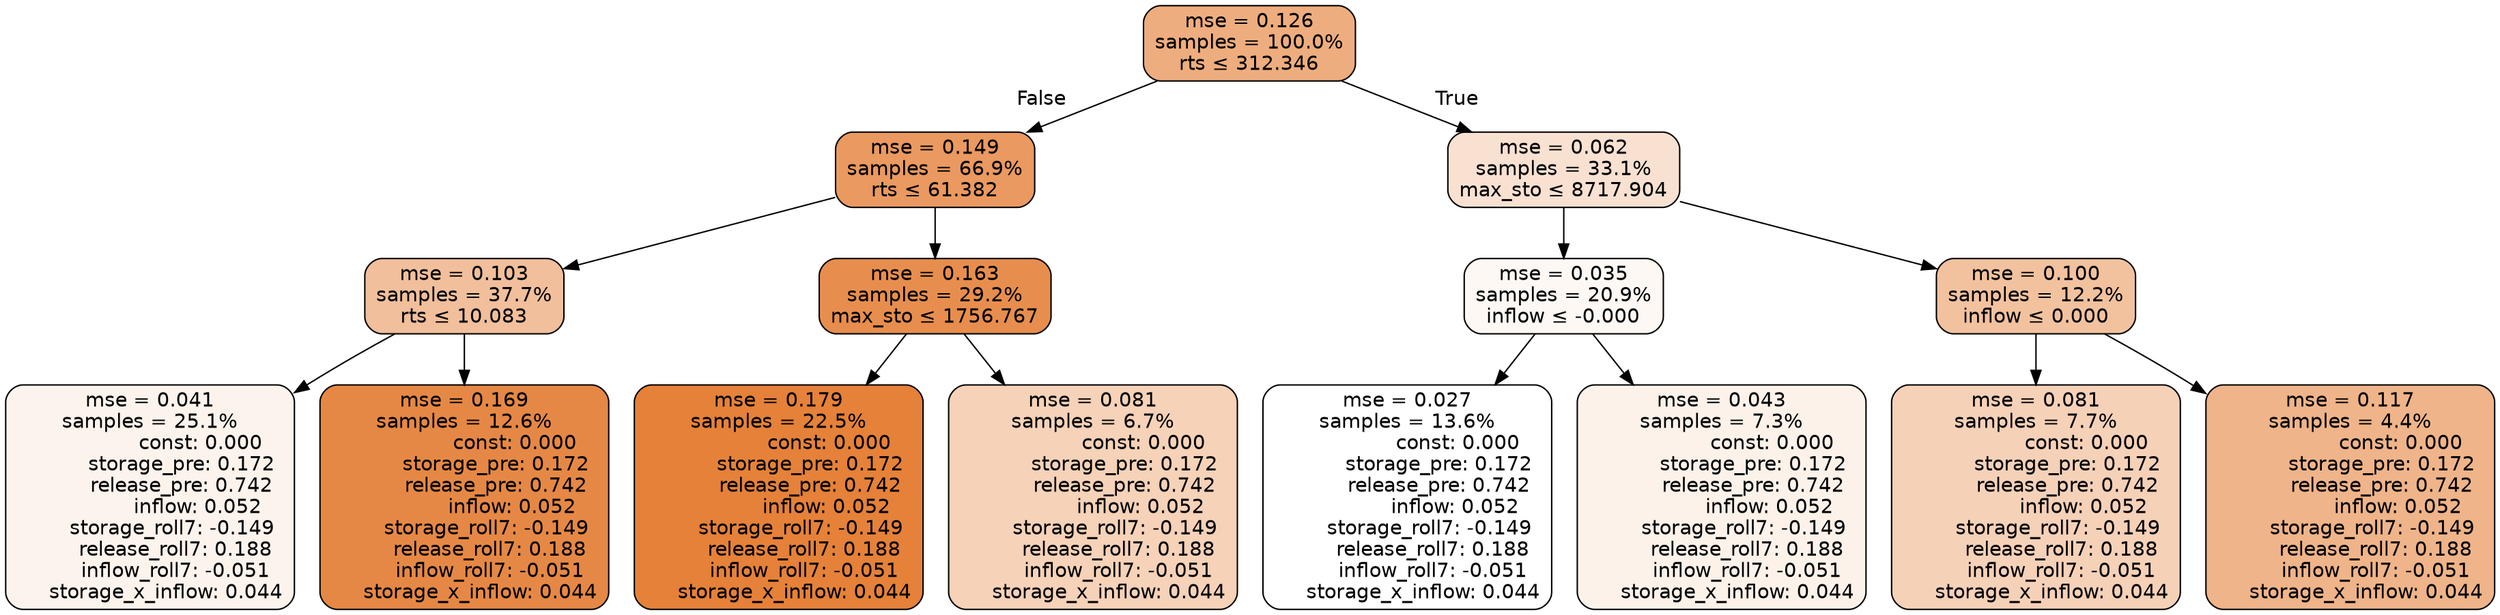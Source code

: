 digraph tree {
node [shape=rectangle, style="filled, rounded", color="black", fontname=helvetica] ;
edge [fontname=helvetica] ;
	"0" [label="mse = 0.126
samples = 100.0%
rts &le; 312.346", fillcolor="#eead7e"]
	"1" [label="mse = 0.149
samples = 66.9%
rts &le; 61.382", fillcolor="#ea9960"]
	"2" [label="mse = 0.103
samples = 37.7%
rts &le; 10.083", fillcolor="#f1bf9b"]
	"3" [label="mse = 0.041
samples = 25.1%
                const: 0.000
          storage_pre: 0.172
          release_pre: 0.742
               inflow: 0.052
       storage_roll7: -0.149
        release_roll7: 0.188
        inflow_roll7: -0.051
     storage_x_inflow: 0.044", fillcolor="#fcf3ec"]
	"4" [label="mse = 0.169
samples = 12.6%
                const: 0.000
          storage_pre: 0.172
          release_pre: 0.742
               inflow: 0.052
       storage_roll7: -0.149
        release_roll7: 0.188
        inflow_roll7: -0.051
     storage_x_inflow: 0.044", fillcolor="#e68845"]
	"5" [label="mse = 0.163
samples = 29.2%
max_sto &le; 1756.767", fillcolor="#e78e4e"]
	"6" [label="mse = 0.179
samples = 22.5%
                const: 0.000
          storage_pre: 0.172
          release_pre: 0.742
               inflow: 0.052
       storage_roll7: -0.149
        release_roll7: 0.188
        inflow_roll7: -0.051
     storage_x_inflow: 0.044", fillcolor="#e58139"]
	"7" [label="mse = 0.081
samples = 6.7%
                const: 0.000
          storage_pre: 0.172
          release_pre: 0.742
               inflow: 0.052
       storage_roll7: -0.149
        release_roll7: 0.188
        inflow_roll7: -0.051
     storage_x_inflow: 0.044", fillcolor="#f5d2b8"]
	"8" [label="mse = 0.062
samples = 33.1%
max_sto &le; 8717.904", fillcolor="#f8e1d1"]
	"9" [label="mse = 0.035
samples = 20.9%
inflow &le; -0.000", fillcolor="#fdf8f4"]
	"10" [label="mse = 0.027
samples = 13.6%
                const: 0.000
          storage_pre: 0.172
          release_pre: 0.742
               inflow: 0.052
       storage_roll7: -0.149
        release_roll7: 0.188
        inflow_roll7: -0.051
     storage_x_inflow: 0.044", fillcolor="#ffffff"]
	"11" [label="mse = 0.043
samples = 7.3%
                const: 0.000
          storage_pre: 0.172
          release_pre: 0.742
               inflow: 0.052
       storage_roll7: -0.149
        release_roll7: 0.188
        inflow_roll7: -0.051
     storage_x_inflow: 0.044", fillcolor="#fcf2ea"]
	"12" [label="mse = 0.100
samples = 12.2%
inflow &le; 0.000", fillcolor="#f2c29f"]
	"13" [label="mse = 0.081
samples = 7.7%
                const: 0.000
          storage_pre: 0.172
          release_pre: 0.742
               inflow: 0.052
       storage_roll7: -0.149
        release_roll7: 0.188
        inflow_roll7: -0.051
     storage_x_inflow: 0.044", fillcolor="#f5d1b8"]
	"14" [label="mse = 0.117
samples = 4.4%
                const: 0.000
          storage_pre: 0.172
          release_pre: 0.742
               inflow: 0.052
       storage_roll7: -0.149
        release_roll7: 0.188
        inflow_roll7: -0.051
     storage_x_inflow: 0.044", fillcolor="#efb489"]

	"0" -> "1" [labeldistance=2.5, labelangle=45, headlabel="False"]
	"1" -> "2"
	"2" -> "3"
	"2" -> "4"
	"1" -> "5"
	"5" -> "6"
	"5" -> "7"
	"0" -> "8" [labeldistance=2.5, labelangle=-45, headlabel="True"]
	"8" -> "9"
	"9" -> "10"
	"9" -> "11"
	"8" -> "12"
	"12" -> "13"
	"12" -> "14"
}